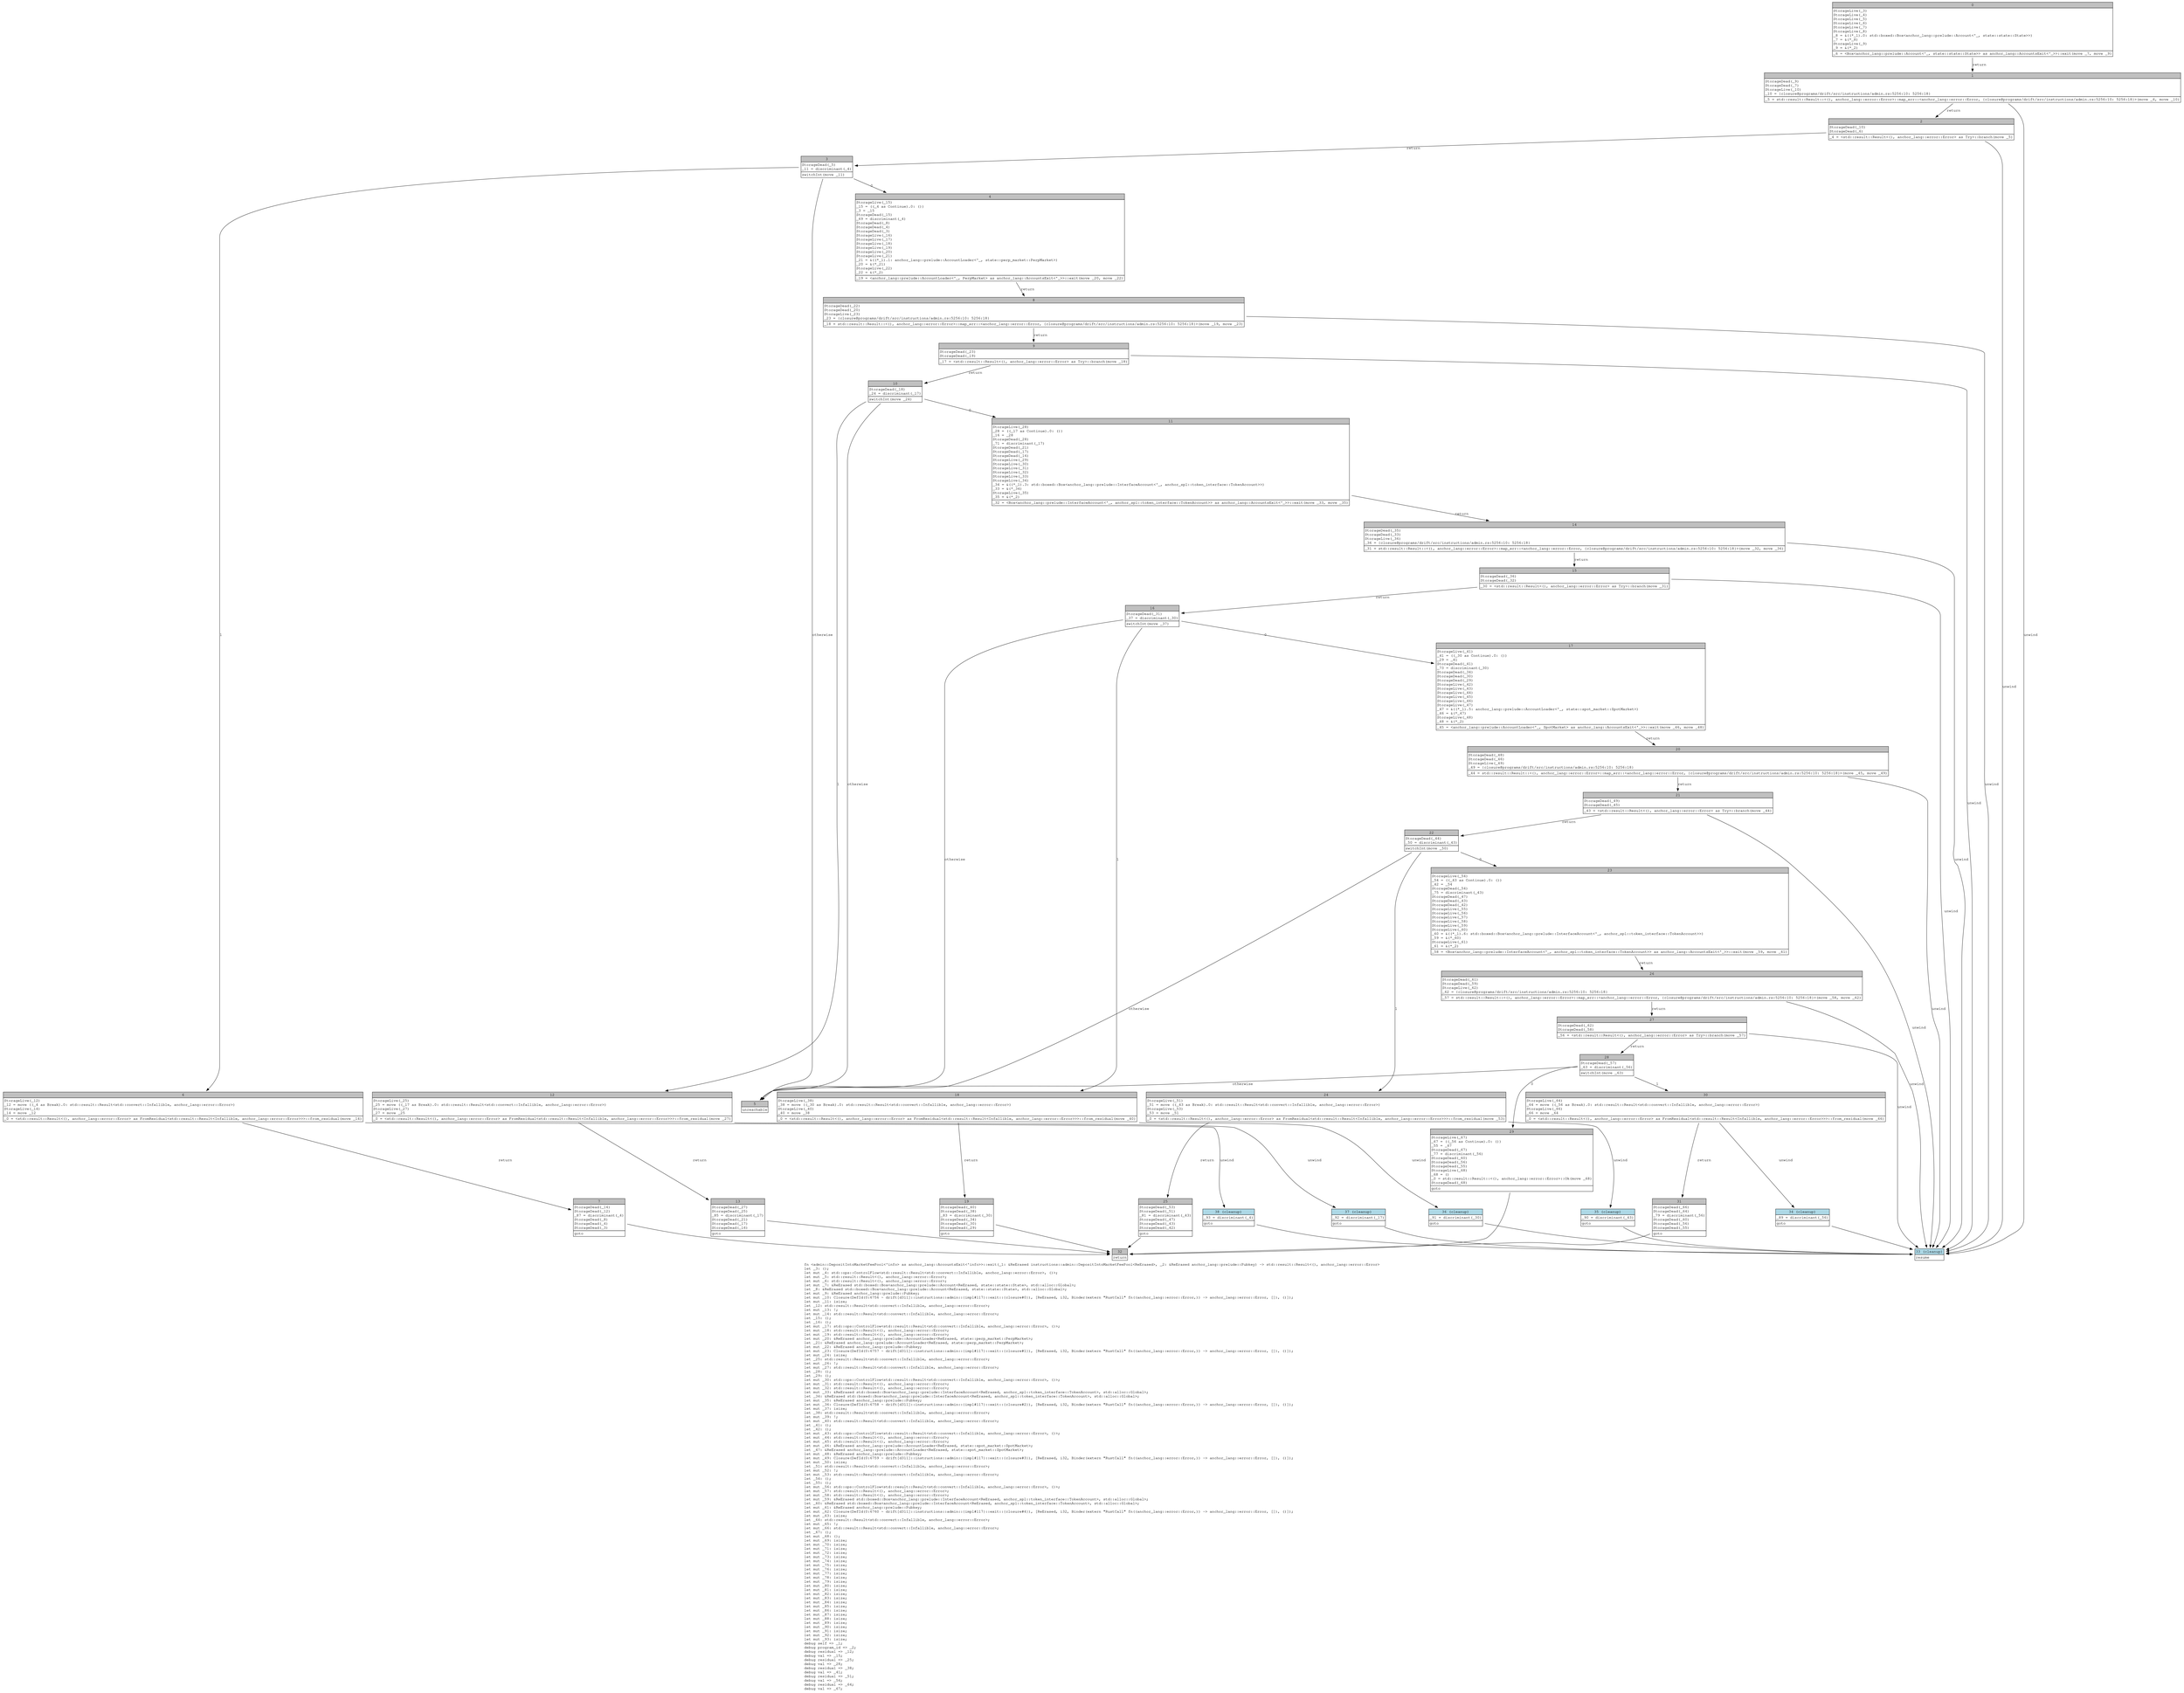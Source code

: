 digraph Mir_0_6755 {
    graph [fontname="Courier, monospace"];
    node [fontname="Courier, monospace"];
    edge [fontname="Courier, monospace"];
    label=<fn &lt;admin::DepositIntoMarketFeePool&lt;'info&gt; as anchor_lang::AccountsExit&lt;'info&gt;&gt;::exit(_1: &amp;ReErased instructions::admin::DepositIntoMarketFeePool&lt;ReErased&gt;, _2: &amp;ReErased anchor_lang::prelude::Pubkey) -&gt; std::result::Result&lt;(), anchor_lang::error::Error&gt;<br align="left"/>let _3: ();<br align="left"/>let mut _4: std::ops::ControlFlow&lt;std::result::Result&lt;std::convert::Infallible, anchor_lang::error::Error&gt;, ()&gt;;<br align="left"/>let mut _5: std::result::Result&lt;(), anchor_lang::error::Error&gt;;<br align="left"/>let mut _6: std::result::Result&lt;(), anchor_lang::error::Error&gt;;<br align="left"/>let mut _7: &amp;ReErased std::boxed::Box&lt;anchor_lang::prelude::Account&lt;ReErased, state::state::State&gt;, std::alloc::Global&gt;;<br align="left"/>let _8: &amp;ReErased std::boxed::Box&lt;anchor_lang::prelude::Account&lt;ReErased, state::state::State&gt;, std::alloc::Global&gt;;<br align="left"/>let mut _9: &amp;ReErased anchor_lang::prelude::Pubkey;<br align="left"/>let mut _10: Closure(DefId(0:6756 ~ drift[d311]::instructions::admin::{impl#117}::exit::{closure#0}), [ReErased, i32, Binder(extern &quot;RustCall&quot; fn((anchor_lang::error::Error,)) -&gt; anchor_lang::error::Error, []), ()]);<br align="left"/>let mut _11: isize;<br align="left"/>let _12: std::result::Result&lt;std::convert::Infallible, anchor_lang::error::Error&gt;;<br align="left"/>let mut _13: !;<br align="left"/>let mut _14: std::result::Result&lt;std::convert::Infallible, anchor_lang::error::Error&gt;;<br align="left"/>let _15: ();<br align="left"/>let _16: ();<br align="left"/>let mut _17: std::ops::ControlFlow&lt;std::result::Result&lt;std::convert::Infallible, anchor_lang::error::Error&gt;, ()&gt;;<br align="left"/>let mut _18: std::result::Result&lt;(), anchor_lang::error::Error&gt;;<br align="left"/>let mut _19: std::result::Result&lt;(), anchor_lang::error::Error&gt;;<br align="left"/>let mut _20: &amp;ReErased anchor_lang::prelude::AccountLoader&lt;ReErased, state::perp_market::PerpMarket&gt;;<br align="left"/>let _21: &amp;ReErased anchor_lang::prelude::AccountLoader&lt;ReErased, state::perp_market::PerpMarket&gt;;<br align="left"/>let mut _22: &amp;ReErased anchor_lang::prelude::Pubkey;<br align="left"/>let mut _23: Closure(DefId(0:6757 ~ drift[d311]::instructions::admin::{impl#117}::exit::{closure#1}), [ReErased, i32, Binder(extern &quot;RustCall&quot; fn((anchor_lang::error::Error,)) -&gt; anchor_lang::error::Error, []), ()]);<br align="left"/>let mut _24: isize;<br align="left"/>let _25: std::result::Result&lt;std::convert::Infallible, anchor_lang::error::Error&gt;;<br align="left"/>let mut _26: !;<br align="left"/>let mut _27: std::result::Result&lt;std::convert::Infallible, anchor_lang::error::Error&gt;;<br align="left"/>let _28: ();<br align="left"/>let _29: ();<br align="left"/>let mut _30: std::ops::ControlFlow&lt;std::result::Result&lt;std::convert::Infallible, anchor_lang::error::Error&gt;, ()&gt;;<br align="left"/>let mut _31: std::result::Result&lt;(), anchor_lang::error::Error&gt;;<br align="left"/>let mut _32: std::result::Result&lt;(), anchor_lang::error::Error&gt;;<br align="left"/>let mut _33: &amp;ReErased std::boxed::Box&lt;anchor_lang::prelude::InterfaceAccount&lt;ReErased, anchor_spl::token_interface::TokenAccount&gt;, std::alloc::Global&gt;;<br align="left"/>let _34: &amp;ReErased std::boxed::Box&lt;anchor_lang::prelude::InterfaceAccount&lt;ReErased, anchor_spl::token_interface::TokenAccount&gt;, std::alloc::Global&gt;;<br align="left"/>let mut _35: &amp;ReErased anchor_lang::prelude::Pubkey;<br align="left"/>let mut _36: Closure(DefId(0:6758 ~ drift[d311]::instructions::admin::{impl#117}::exit::{closure#2}), [ReErased, i32, Binder(extern &quot;RustCall&quot; fn((anchor_lang::error::Error,)) -&gt; anchor_lang::error::Error, []), ()]);<br align="left"/>let mut _37: isize;<br align="left"/>let _38: std::result::Result&lt;std::convert::Infallible, anchor_lang::error::Error&gt;;<br align="left"/>let mut _39: !;<br align="left"/>let mut _40: std::result::Result&lt;std::convert::Infallible, anchor_lang::error::Error&gt;;<br align="left"/>let _41: ();<br align="left"/>let _42: ();<br align="left"/>let mut _43: std::ops::ControlFlow&lt;std::result::Result&lt;std::convert::Infallible, anchor_lang::error::Error&gt;, ()&gt;;<br align="left"/>let mut _44: std::result::Result&lt;(), anchor_lang::error::Error&gt;;<br align="left"/>let mut _45: std::result::Result&lt;(), anchor_lang::error::Error&gt;;<br align="left"/>let mut _46: &amp;ReErased anchor_lang::prelude::AccountLoader&lt;ReErased, state::spot_market::SpotMarket&gt;;<br align="left"/>let _47: &amp;ReErased anchor_lang::prelude::AccountLoader&lt;ReErased, state::spot_market::SpotMarket&gt;;<br align="left"/>let mut _48: &amp;ReErased anchor_lang::prelude::Pubkey;<br align="left"/>let mut _49: Closure(DefId(0:6759 ~ drift[d311]::instructions::admin::{impl#117}::exit::{closure#3}), [ReErased, i32, Binder(extern &quot;RustCall&quot; fn((anchor_lang::error::Error,)) -&gt; anchor_lang::error::Error, []), ()]);<br align="left"/>let mut _50: isize;<br align="left"/>let _51: std::result::Result&lt;std::convert::Infallible, anchor_lang::error::Error&gt;;<br align="left"/>let mut _52: !;<br align="left"/>let mut _53: std::result::Result&lt;std::convert::Infallible, anchor_lang::error::Error&gt;;<br align="left"/>let _54: ();<br align="left"/>let _55: ();<br align="left"/>let mut _56: std::ops::ControlFlow&lt;std::result::Result&lt;std::convert::Infallible, anchor_lang::error::Error&gt;, ()&gt;;<br align="left"/>let mut _57: std::result::Result&lt;(), anchor_lang::error::Error&gt;;<br align="left"/>let mut _58: std::result::Result&lt;(), anchor_lang::error::Error&gt;;<br align="left"/>let mut _59: &amp;ReErased std::boxed::Box&lt;anchor_lang::prelude::InterfaceAccount&lt;ReErased, anchor_spl::token_interface::TokenAccount&gt;, std::alloc::Global&gt;;<br align="left"/>let _60: &amp;ReErased std::boxed::Box&lt;anchor_lang::prelude::InterfaceAccount&lt;ReErased, anchor_spl::token_interface::TokenAccount&gt;, std::alloc::Global&gt;;<br align="left"/>let mut _61: &amp;ReErased anchor_lang::prelude::Pubkey;<br align="left"/>let mut _62: Closure(DefId(0:6760 ~ drift[d311]::instructions::admin::{impl#117}::exit::{closure#4}), [ReErased, i32, Binder(extern &quot;RustCall&quot; fn((anchor_lang::error::Error,)) -&gt; anchor_lang::error::Error, []), ()]);<br align="left"/>let mut _63: isize;<br align="left"/>let _64: std::result::Result&lt;std::convert::Infallible, anchor_lang::error::Error&gt;;<br align="left"/>let mut _65: !;<br align="left"/>let mut _66: std::result::Result&lt;std::convert::Infallible, anchor_lang::error::Error&gt;;<br align="left"/>let _67: ();<br align="left"/>let mut _68: ();<br align="left"/>let mut _69: isize;<br align="left"/>let mut _70: isize;<br align="left"/>let mut _71: isize;<br align="left"/>let mut _72: isize;<br align="left"/>let mut _73: isize;<br align="left"/>let mut _74: isize;<br align="left"/>let mut _75: isize;<br align="left"/>let mut _76: isize;<br align="left"/>let mut _77: isize;<br align="left"/>let mut _78: isize;<br align="left"/>let mut _79: isize;<br align="left"/>let mut _80: isize;<br align="left"/>let mut _81: isize;<br align="left"/>let mut _82: isize;<br align="left"/>let mut _83: isize;<br align="left"/>let mut _84: isize;<br align="left"/>let mut _85: isize;<br align="left"/>let mut _86: isize;<br align="left"/>let mut _87: isize;<br align="left"/>let mut _88: isize;<br align="left"/>let mut _89: isize;<br align="left"/>let mut _90: isize;<br align="left"/>let mut _91: isize;<br align="left"/>let mut _92: isize;<br align="left"/>let mut _93: isize;<br align="left"/>debug self =&gt; _1;<br align="left"/>debug program_id =&gt; _2;<br align="left"/>debug residual =&gt; _12;<br align="left"/>debug val =&gt; _15;<br align="left"/>debug residual =&gt; _25;<br align="left"/>debug val =&gt; _28;<br align="left"/>debug residual =&gt; _38;<br align="left"/>debug val =&gt; _41;<br align="left"/>debug residual =&gt; _51;<br align="left"/>debug val =&gt; _54;<br align="left"/>debug residual =&gt; _64;<br align="left"/>debug val =&gt; _67;<br align="left"/>>;
    bb0__0_6755 [shape="none", label=<<table border="0" cellborder="1" cellspacing="0"><tr><td bgcolor="gray" align="center" colspan="1">0</td></tr><tr><td align="left" balign="left">StorageLive(_3)<br/>StorageLive(_4)<br/>StorageLive(_5)<br/>StorageLive(_6)<br/>StorageLive(_7)<br/>StorageLive(_8)<br/>_8 = &amp;((*_1).0: std::boxed::Box&lt;anchor_lang::prelude::Account&lt;'_, state::state::State&gt;&gt;)<br/>_7 = &amp;(*_8)<br/>StorageLive(_9)<br/>_9 = &amp;(*_2)<br/></td></tr><tr><td align="left">_6 = &lt;Box&lt;anchor_lang::prelude::Account&lt;'_, state::state::State&gt;&gt; as anchor_lang::AccountsExit&lt;'_&gt;&gt;::exit(move _7, move _9)</td></tr></table>>];
    bb1__0_6755 [shape="none", label=<<table border="0" cellborder="1" cellspacing="0"><tr><td bgcolor="gray" align="center" colspan="1">1</td></tr><tr><td align="left" balign="left">StorageDead(_9)<br/>StorageDead(_7)<br/>StorageLive(_10)<br/>_10 = {closure@programs/drift/src/instructions/admin.rs:5256:10: 5256:18}<br/></td></tr><tr><td align="left">_5 = std::result::Result::&lt;(), anchor_lang::error::Error&gt;::map_err::&lt;anchor_lang::error::Error, {closure@programs/drift/src/instructions/admin.rs:5256:10: 5256:18}&gt;(move _6, move _10)</td></tr></table>>];
    bb2__0_6755 [shape="none", label=<<table border="0" cellborder="1" cellspacing="0"><tr><td bgcolor="gray" align="center" colspan="1">2</td></tr><tr><td align="left" balign="left">StorageDead(_10)<br/>StorageDead(_6)<br/></td></tr><tr><td align="left">_4 = &lt;std::result::Result&lt;(), anchor_lang::error::Error&gt; as Try&gt;::branch(move _5)</td></tr></table>>];
    bb3__0_6755 [shape="none", label=<<table border="0" cellborder="1" cellspacing="0"><tr><td bgcolor="gray" align="center" colspan="1">3</td></tr><tr><td align="left" balign="left">StorageDead(_5)<br/>_11 = discriminant(_4)<br/></td></tr><tr><td align="left">switchInt(move _11)</td></tr></table>>];
    bb4__0_6755 [shape="none", label=<<table border="0" cellborder="1" cellspacing="0"><tr><td bgcolor="gray" align="center" colspan="1">4</td></tr><tr><td align="left" balign="left">StorageLive(_15)<br/>_15 = ((_4 as Continue).0: ())<br/>_3 = _15<br/>StorageDead(_15)<br/>_69 = discriminant(_4)<br/>StorageDead(_8)<br/>StorageDead(_4)<br/>StorageDead(_3)<br/>StorageLive(_16)<br/>StorageLive(_17)<br/>StorageLive(_18)<br/>StorageLive(_19)<br/>StorageLive(_20)<br/>StorageLive(_21)<br/>_21 = &amp;((*_1).1: anchor_lang::prelude::AccountLoader&lt;'_, state::perp_market::PerpMarket&gt;)<br/>_20 = &amp;(*_21)<br/>StorageLive(_22)<br/>_22 = &amp;(*_2)<br/></td></tr><tr><td align="left">_19 = &lt;anchor_lang::prelude::AccountLoader&lt;'_, PerpMarket&gt; as anchor_lang::AccountsExit&lt;'_&gt;&gt;::exit(move _20, move _22)</td></tr></table>>];
    bb5__0_6755 [shape="none", label=<<table border="0" cellborder="1" cellspacing="0"><tr><td bgcolor="gray" align="center" colspan="1">5</td></tr><tr><td align="left">unreachable</td></tr></table>>];
    bb6__0_6755 [shape="none", label=<<table border="0" cellborder="1" cellspacing="0"><tr><td bgcolor="gray" align="center" colspan="1">6</td></tr><tr><td align="left" balign="left">StorageLive(_12)<br/>_12 = move ((_4 as Break).0: std::result::Result&lt;std::convert::Infallible, anchor_lang::error::Error&gt;)<br/>StorageLive(_14)<br/>_14 = move _12<br/></td></tr><tr><td align="left">_0 = &lt;std::result::Result&lt;(), anchor_lang::error::Error&gt; as FromResidual&lt;std::result::Result&lt;Infallible, anchor_lang::error::Error&gt;&gt;&gt;::from_residual(move _14)</td></tr></table>>];
    bb7__0_6755 [shape="none", label=<<table border="0" cellborder="1" cellspacing="0"><tr><td bgcolor="gray" align="center" colspan="1">7</td></tr><tr><td align="left" balign="left">StorageDead(_14)<br/>StorageDead(_12)<br/>_87 = discriminant(_4)<br/>StorageDead(_8)<br/>StorageDead(_4)<br/>StorageDead(_3)<br/></td></tr><tr><td align="left">goto</td></tr></table>>];
    bb8__0_6755 [shape="none", label=<<table border="0" cellborder="1" cellspacing="0"><tr><td bgcolor="gray" align="center" colspan="1">8</td></tr><tr><td align="left" balign="left">StorageDead(_22)<br/>StorageDead(_20)<br/>StorageLive(_23)<br/>_23 = {closure@programs/drift/src/instructions/admin.rs:5256:10: 5256:18}<br/></td></tr><tr><td align="left">_18 = std::result::Result::&lt;(), anchor_lang::error::Error&gt;::map_err::&lt;anchor_lang::error::Error, {closure@programs/drift/src/instructions/admin.rs:5256:10: 5256:18}&gt;(move _19, move _23)</td></tr></table>>];
    bb9__0_6755 [shape="none", label=<<table border="0" cellborder="1" cellspacing="0"><tr><td bgcolor="gray" align="center" colspan="1">9</td></tr><tr><td align="left" balign="left">StorageDead(_23)<br/>StorageDead(_19)<br/></td></tr><tr><td align="left">_17 = &lt;std::result::Result&lt;(), anchor_lang::error::Error&gt; as Try&gt;::branch(move _18)</td></tr></table>>];
    bb10__0_6755 [shape="none", label=<<table border="0" cellborder="1" cellspacing="0"><tr><td bgcolor="gray" align="center" colspan="1">10</td></tr><tr><td align="left" balign="left">StorageDead(_18)<br/>_24 = discriminant(_17)<br/></td></tr><tr><td align="left">switchInt(move _24)</td></tr></table>>];
    bb11__0_6755 [shape="none", label=<<table border="0" cellborder="1" cellspacing="0"><tr><td bgcolor="gray" align="center" colspan="1">11</td></tr><tr><td align="left" balign="left">StorageLive(_28)<br/>_28 = ((_17 as Continue).0: ())<br/>_16 = _28<br/>StorageDead(_28)<br/>_71 = discriminant(_17)<br/>StorageDead(_21)<br/>StorageDead(_17)<br/>StorageDead(_16)<br/>StorageLive(_29)<br/>StorageLive(_30)<br/>StorageLive(_31)<br/>StorageLive(_32)<br/>StorageLive(_33)<br/>StorageLive(_34)<br/>_34 = &amp;((*_1).3: std::boxed::Box&lt;anchor_lang::prelude::InterfaceAccount&lt;'_, anchor_spl::token_interface::TokenAccount&gt;&gt;)<br/>_33 = &amp;(*_34)<br/>StorageLive(_35)<br/>_35 = &amp;(*_2)<br/></td></tr><tr><td align="left">_32 = &lt;Box&lt;anchor_lang::prelude::InterfaceAccount&lt;'_, anchor_spl::token_interface::TokenAccount&gt;&gt; as anchor_lang::AccountsExit&lt;'_&gt;&gt;::exit(move _33, move _35)</td></tr></table>>];
    bb12__0_6755 [shape="none", label=<<table border="0" cellborder="1" cellspacing="0"><tr><td bgcolor="gray" align="center" colspan="1">12</td></tr><tr><td align="left" balign="left">StorageLive(_25)<br/>_25 = move ((_17 as Break).0: std::result::Result&lt;std::convert::Infallible, anchor_lang::error::Error&gt;)<br/>StorageLive(_27)<br/>_27 = move _25<br/></td></tr><tr><td align="left">_0 = &lt;std::result::Result&lt;(), anchor_lang::error::Error&gt; as FromResidual&lt;std::result::Result&lt;Infallible, anchor_lang::error::Error&gt;&gt;&gt;::from_residual(move _27)</td></tr></table>>];
    bb13__0_6755 [shape="none", label=<<table border="0" cellborder="1" cellspacing="0"><tr><td bgcolor="gray" align="center" colspan="1">13</td></tr><tr><td align="left" balign="left">StorageDead(_27)<br/>StorageDead(_25)<br/>_85 = discriminant(_17)<br/>StorageDead(_21)<br/>StorageDead(_17)<br/>StorageDead(_16)<br/></td></tr><tr><td align="left">goto</td></tr></table>>];
    bb14__0_6755 [shape="none", label=<<table border="0" cellborder="1" cellspacing="0"><tr><td bgcolor="gray" align="center" colspan="1">14</td></tr><tr><td align="left" balign="left">StorageDead(_35)<br/>StorageDead(_33)<br/>StorageLive(_36)<br/>_36 = {closure@programs/drift/src/instructions/admin.rs:5256:10: 5256:18}<br/></td></tr><tr><td align="left">_31 = std::result::Result::&lt;(), anchor_lang::error::Error&gt;::map_err::&lt;anchor_lang::error::Error, {closure@programs/drift/src/instructions/admin.rs:5256:10: 5256:18}&gt;(move _32, move _36)</td></tr></table>>];
    bb15__0_6755 [shape="none", label=<<table border="0" cellborder="1" cellspacing="0"><tr><td bgcolor="gray" align="center" colspan="1">15</td></tr><tr><td align="left" balign="left">StorageDead(_36)<br/>StorageDead(_32)<br/></td></tr><tr><td align="left">_30 = &lt;std::result::Result&lt;(), anchor_lang::error::Error&gt; as Try&gt;::branch(move _31)</td></tr></table>>];
    bb16__0_6755 [shape="none", label=<<table border="0" cellborder="1" cellspacing="0"><tr><td bgcolor="gray" align="center" colspan="1">16</td></tr><tr><td align="left" balign="left">StorageDead(_31)<br/>_37 = discriminant(_30)<br/></td></tr><tr><td align="left">switchInt(move _37)</td></tr></table>>];
    bb17__0_6755 [shape="none", label=<<table border="0" cellborder="1" cellspacing="0"><tr><td bgcolor="gray" align="center" colspan="1">17</td></tr><tr><td align="left" balign="left">StorageLive(_41)<br/>_41 = ((_30 as Continue).0: ())<br/>_29 = _41<br/>StorageDead(_41)<br/>_73 = discriminant(_30)<br/>StorageDead(_34)<br/>StorageDead(_30)<br/>StorageDead(_29)<br/>StorageLive(_42)<br/>StorageLive(_43)<br/>StorageLive(_44)<br/>StorageLive(_45)<br/>StorageLive(_46)<br/>StorageLive(_47)<br/>_47 = &amp;((*_1).5: anchor_lang::prelude::AccountLoader&lt;'_, state::spot_market::SpotMarket&gt;)<br/>_46 = &amp;(*_47)<br/>StorageLive(_48)<br/>_48 = &amp;(*_2)<br/></td></tr><tr><td align="left">_45 = &lt;anchor_lang::prelude::AccountLoader&lt;'_, SpotMarket&gt; as anchor_lang::AccountsExit&lt;'_&gt;&gt;::exit(move _46, move _48)</td></tr></table>>];
    bb18__0_6755 [shape="none", label=<<table border="0" cellborder="1" cellspacing="0"><tr><td bgcolor="gray" align="center" colspan="1">18</td></tr><tr><td align="left" balign="left">StorageLive(_38)<br/>_38 = move ((_30 as Break).0: std::result::Result&lt;std::convert::Infallible, anchor_lang::error::Error&gt;)<br/>StorageLive(_40)<br/>_40 = move _38<br/></td></tr><tr><td align="left">_0 = &lt;std::result::Result&lt;(), anchor_lang::error::Error&gt; as FromResidual&lt;std::result::Result&lt;Infallible, anchor_lang::error::Error&gt;&gt;&gt;::from_residual(move _40)</td></tr></table>>];
    bb19__0_6755 [shape="none", label=<<table border="0" cellborder="1" cellspacing="0"><tr><td bgcolor="gray" align="center" colspan="1">19</td></tr><tr><td align="left" balign="left">StorageDead(_40)<br/>StorageDead(_38)<br/>_83 = discriminant(_30)<br/>StorageDead(_34)<br/>StorageDead(_30)<br/>StorageDead(_29)<br/></td></tr><tr><td align="left">goto</td></tr></table>>];
    bb20__0_6755 [shape="none", label=<<table border="0" cellborder="1" cellspacing="0"><tr><td bgcolor="gray" align="center" colspan="1">20</td></tr><tr><td align="left" balign="left">StorageDead(_48)<br/>StorageDead(_46)<br/>StorageLive(_49)<br/>_49 = {closure@programs/drift/src/instructions/admin.rs:5256:10: 5256:18}<br/></td></tr><tr><td align="left">_44 = std::result::Result::&lt;(), anchor_lang::error::Error&gt;::map_err::&lt;anchor_lang::error::Error, {closure@programs/drift/src/instructions/admin.rs:5256:10: 5256:18}&gt;(move _45, move _49)</td></tr></table>>];
    bb21__0_6755 [shape="none", label=<<table border="0" cellborder="1" cellspacing="0"><tr><td bgcolor="gray" align="center" colspan="1">21</td></tr><tr><td align="left" balign="left">StorageDead(_49)<br/>StorageDead(_45)<br/></td></tr><tr><td align="left">_43 = &lt;std::result::Result&lt;(), anchor_lang::error::Error&gt; as Try&gt;::branch(move _44)</td></tr></table>>];
    bb22__0_6755 [shape="none", label=<<table border="0" cellborder="1" cellspacing="0"><tr><td bgcolor="gray" align="center" colspan="1">22</td></tr><tr><td align="left" balign="left">StorageDead(_44)<br/>_50 = discriminant(_43)<br/></td></tr><tr><td align="left">switchInt(move _50)</td></tr></table>>];
    bb23__0_6755 [shape="none", label=<<table border="0" cellborder="1" cellspacing="0"><tr><td bgcolor="gray" align="center" colspan="1">23</td></tr><tr><td align="left" balign="left">StorageLive(_54)<br/>_54 = ((_43 as Continue).0: ())<br/>_42 = _54<br/>StorageDead(_54)<br/>_75 = discriminant(_43)<br/>StorageDead(_47)<br/>StorageDead(_43)<br/>StorageDead(_42)<br/>StorageLive(_55)<br/>StorageLive(_56)<br/>StorageLive(_57)<br/>StorageLive(_58)<br/>StorageLive(_59)<br/>StorageLive(_60)<br/>_60 = &amp;((*_1).6: std::boxed::Box&lt;anchor_lang::prelude::InterfaceAccount&lt;'_, anchor_spl::token_interface::TokenAccount&gt;&gt;)<br/>_59 = &amp;(*_60)<br/>StorageLive(_61)<br/>_61 = &amp;(*_2)<br/></td></tr><tr><td align="left">_58 = &lt;Box&lt;anchor_lang::prelude::InterfaceAccount&lt;'_, anchor_spl::token_interface::TokenAccount&gt;&gt; as anchor_lang::AccountsExit&lt;'_&gt;&gt;::exit(move _59, move _61)</td></tr></table>>];
    bb24__0_6755 [shape="none", label=<<table border="0" cellborder="1" cellspacing="0"><tr><td bgcolor="gray" align="center" colspan="1">24</td></tr><tr><td align="left" balign="left">StorageLive(_51)<br/>_51 = move ((_43 as Break).0: std::result::Result&lt;std::convert::Infallible, anchor_lang::error::Error&gt;)<br/>StorageLive(_53)<br/>_53 = move _51<br/></td></tr><tr><td align="left">_0 = &lt;std::result::Result&lt;(), anchor_lang::error::Error&gt; as FromResidual&lt;std::result::Result&lt;Infallible, anchor_lang::error::Error&gt;&gt;&gt;::from_residual(move _53)</td></tr></table>>];
    bb25__0_6755 [shape="none", label=<<table border="0" cellborder="1" cellspacing="0"><tr><td bgcolor="gray" align="center" colspan="1">25</td></tr><tr><td align="left" balign="left">StorageDead(_53)<br/>StorageDead(_51)<br/>_81 = discriminant(_43)<br/>StorageDead(_47)<br/>StorageDead(_43)<br/>StorageDead(_42)<br/></td></tr><tr><td align="left">goto</td></tr></table>>];
    bb26__0_6755 [shape="none", label=<<table border="0" cellborder="1" cellspacing="0"><tr><td bgcolor="gray" align="center" colspan="1">26</td></tr><tr><td align="left" balign="left">StorageDead(_61)<br/>StorageDead(_59)<br/>StorageLive(_62)<br/>_62 = {closure@programs/drift/src/instructions/admin.rs:5256:10: 5256:18}<br/></td></tr><tr><td align="left">_57 = std::result::Result::&lt;(), anchor_lang::error::Error&gt;::map_err::&lt;anchor_lang::error::Error, {closure@programs/drift/src/instructions/admin.rs:5256:10: 5256:18}&gt;(move _58, move _62)</td></tr></table>>];
    bb27__0_6755 [shape="none", label=<<table border="0" cellborder="1" cellspacing="0"><tr><td bgcolor="gray" align="center" colspan="1">27</td></tr><tr><td align="left" balign="left">StorageDead(_62)<br/>StorageDead(_58)<br/></td></tr><tr><td align="left">_56 = &lt;std::result::Result&lt;(), anchor_lang::error::Error&gt; as Try&gt;::branch(move _57)</td></tr></table>>];
    bb28__0_6755 [shape="none", label=<<table border="0" cellborder="1" cellspacing="0"><tr><td bgcolor="gray" align="center" colspan="1">28</td></tr><tr><td align="left" balign="left">StorageDead(_57)<br/>_63 = discriminant(_56)<br/></td></tr><tr><td align="left">switchInt(move _63)</td></tr></table>>];
    bb29__0_6755 [shape="none", label=<<table border="0" cellborder="1" cellspacing="0"><tr><td bgcolor="gray" align="center" colspan="1">29</td></tr><tr><td align="left" balign="left">StorageLive(_67)<br/>_67 = ((_56 as Continue).0: ())<br/>_55 = _67<br/>StorageDead(_67)<br/>_77 = discriminant(_56)<br/>StorageDead(_60)<br/>StorageDead(_56)<br/>StorageDead(_55)<br/>StorageLive(_68)<br/>_68 = ()<br/>_0 = std::result::Result::&lt;(), anchor_lang::error::Error&gt;::Ok(move _68)<br/>StorageDead(_68)<br/></td></tr><tr><td align="left">goto</td></tr></table>>];
    bb30__0_6755 [shape="none", label=<<table border="0" cellborder="1" cellspacing="0"><tr><td bgcolor="gray" align="center" colspan="1">30</td></tr><tr><td align="left" balign="left">StorageLive(_64)<br/>_64 = move ((_56 as Break).0: std::result::Result&lt;std::convert::Infallible, anchor_lang::error::Error&gt;)<br/>StorageLive(_66)<br/>_66 = move _64<br/></td></tr><tr><td align="left">_0 = &lt;std::result::Result&lt;(), anchor_lang::error::Error&gt; as FromResidual&lt;std::result::Result&lt;Infallible, anchor_lang::error::Error&gt;&gt;&gt;::from_residual(move _66)</td></tr></table>>];
    bb31__0_6755 [shape="none", label=<<table border="0" cellborder="1" cellspacing="0"><tr><td bgcolor="gray" align="center" colspan="1">31</td></tr><tr><td align="left" balign="left">StorageDead(_66)<br/>StorageDead(_64)<br/>_79 = discriminant(_56)<br/>StorageDead(_60)<br/>StorageDead(_56)<br/>StorageDead(_55)<br/></td></tr><tr><td align="left">goto</td></tr></table>>];
    bb32__0_6755 [shape="none", label=<<table border="0" cellborder="1" cellspacing="0"><tr><td bgcolor="gray" align="center" colspan="1">32</td></tr><tr><td align="left">return</td></tr></table>>];
    bb33__0_6755 [shape="none", label=<<table border="0" cellborder="1" cellspacing="0"><tr><td bgcolor="lightblue" align="center" colspan="1">33 (cleanup)</td></tr><tr><td align="left">resume</td></tr></table>>];
    bb34__0_6755 [shape="none", label=<<table border="0" cellborder="1" cellspacing="0"><tr><td bgcolor="lightblue" align="center" colspan="1">34 (cleanup)</td></tr><tr><td align="left" balign="left">_89 = discriminant(_56)<br/></td></tr><tr><td align="left">goto</td></tr></table>>];
    bb35__0_6755 [shape="none", label=<<table border="0" cellborder="1" cellspacing="0"><tr><td bgcolor="lightblue" align="center" colspan="1">35 (cleanup)</td></tr><tr><td align="left" balign="left">_90 = discriminant(_43)<br/></td></tr><tr><td align="left">goto</td></tr></table>>];
    bb36__0_6755 [shape="none", label=<<table border="0" cellborder="1" cellspacing="0"><tr><td bgcolor="lightblue" align="center" colspan="1">36 (cleanup)</td></tr><tr><td align="left" balign="left">_91 = discriminant(_30)<br/></td></tr><tr><td align="left">goto</td></tr></table>>];
    bb37__0_6755 [shape="none", label=<<table border="0" cellborder="1" cellspacing="0"><tr><td bgcolor="lightblue" align="center" colspan="1">37 (cleanup)</td></tr><tr><td align="left" balign="left">_92 = discriminant(_17)<br/></td></tr><tr><td align="left">goto</td></tr></table>>];
    bb38__0_6755 [shape="none", label=<<table border="0" cellborder="1" cellspacing="0"><tr><td bgcolor="lightblue" align="center" colspan="1">38 (cleanup)</td></tr><tr><td align="left" balign="left">_93 = discriminant(_4)<br/></td></tr><tr><td align="left">goto</td></tr></table>>];
    bb0__0_6755 -> bb1__0_6755 [label="return"];
    bb1__0_6755 -> bb2__0_6755 [label="return"];
    bb1__0_6755 -> bb33__0_6755 [label="unwind"];
    bb2__0_6755 -> bb3__0_6755 [label="return"];
    bb2__0_6755 -> bb33__0_6755 [label="unwind"];
    bb3__0_6755 -> bb4__0_6755 [label="0"];
    bb3__0_6755 -> bb6__0_6755 [label="1"];
    bb3__0_6755 -> bb5__0_6755 [label="otherwise"];
    bb4__0_6755 -> bb8__0_6755 [label="return"];
    bb6__0_6755 -> bb7__0_6755 [label="return"];
    bb6__0_6755 -> bb38__0_6755 [label="unwind"];
    bb7__0_6755 -> bb32__0_6755 [label=""];
    bb8__0_6755 -> bb9__0_6755 [label="return"];
    bb8__0_6755 -> bb33__0_6755 [label="unwind"];
    bb9__0_6755 -> bb10__0_6755 [label="return"];
    bb9__0_6755 -> bb33__0_6755 [label="unwind"];
    bb10__0_6755 -> bb11__0_6755 [label="0"];
    bb10__0_6755 -> bb12__0_6755 [label="1"];
    bb10__0_6755 -> bb5__0_6755 [label="otherwise"];
    bb11__0_6755 -> bb14__0_6755 [label="return"];
    bb12__0_6755 -> bb13__0_6755 [label="return"];
    bb12__0_6755 -> bb37__0_6755 [label="unwind"];
    bb13__0_6755 -> bb32__0_6755 [label=""];
    bb14__0_6755 -> bb15__0_6755 [label="return"];
    bb14__0_6755 -> bb33__0_6755 [label="unwind"];
    bb15__0_6755 -> bb16__0_6755 [label="return"];
    bb15__0_6755 -> bb33__0_6755 [label="unwind"];
    bb16__0_6755 -> bb17__0_6755 [label="0"];
    bb16__0_6755 -> bb18__0_6755 [label="1"];
    bb16__0_6755 -> bb5__0_6755 [label="otherwise"];
    bb17__0_6755 -> bb20__0_6755 [label="return"];
    bb18__0_6755 -> bb19__0_6755 [label="return"];
    bb18__0_6755 -> bb36__0_6755 [label="unwind"];
    bb19__0_6755 -> bb32__0_6755 [label=""];
    bb20__0_6755 -> bb21__0_6755 [label="return"];
    bb20__0_6755 -> bb33__0_6755 [label="unwind"];
    bb21__0_6755 -> bb22__0_6755 [label="return"];
    bb21__0_6755 -> bb33__0_6755 [label="unwind"];
    bb22__0_6755 -> bb23__0_6755 [label="0"];
    bb22__0_6755 -> bb24__0_6755 [label="1"];
    bb22__0_6755 -> bb5__0_6755 [label="otherwise"];
    bb23__0_6755 -> bb26__0_6755 [label="return"];
    bb24__0_6755 -> bb25__0_6755 [label="return"];
    bb24__0_6755 -> bb35__0_6755 [label="unwind"];
    bb25__0_6755 -> bb32__0_6755 [label=""];
    bb26__0_6755 -> bb27__0_6755 [label="return"];
    bb26__0_6755 -> bb33__0_6755 [label="unwind"];
    bb27__0_6755 -> bb28__0_6755 [label="return"];
    bb27__0_6755 -> bb33__0_6755 [label="unwind"];
    bb28__0_6755 -> bb29__0_6755 [label="0"];
    bb28__0_6755 -> bb30__0_6755 [label="1"];
    bb28__0_6755 -> bb5__0_6755 [label="otherwise"];
    bb29__0_6755 -> bb32__0_6755 [label=""];
    bb30__0_6755 -> bb31__0_6755 [label="return"];
    bb30__0_6755 -> bb34__0_6755 [label="unwind"];
    bb31__0_6755 -> bb32__0_6755 [label=""];
    bb34__0_6755 -> bb33__0_6755 [label=""];
    bb35__0_6755 -> bb33__0_6755 [label=""];
    bb36__0_6755 -> bb33__0_6755 [label=""];
    bb37__0_6755 -> bb33__0_6755 [label=""];
    bb38__0_6755 -> bb33__0_6755 [label=""];
}

